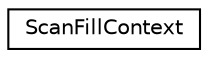 digraph G
{
  edge [fontname="Helvetica",fontsize="10",labelfontname="Helvetica",labelfontsize="10"];
  node [fontname="Helvetica",fontsize="10",shape=record];
  rankdir=LR;
  Node1 [label="ScanFillContext",height=0.2,width=0.4,color="black", fillcolor="white", style="filled",URL="$d7/d8b/structScanFillContext.html"];
}
